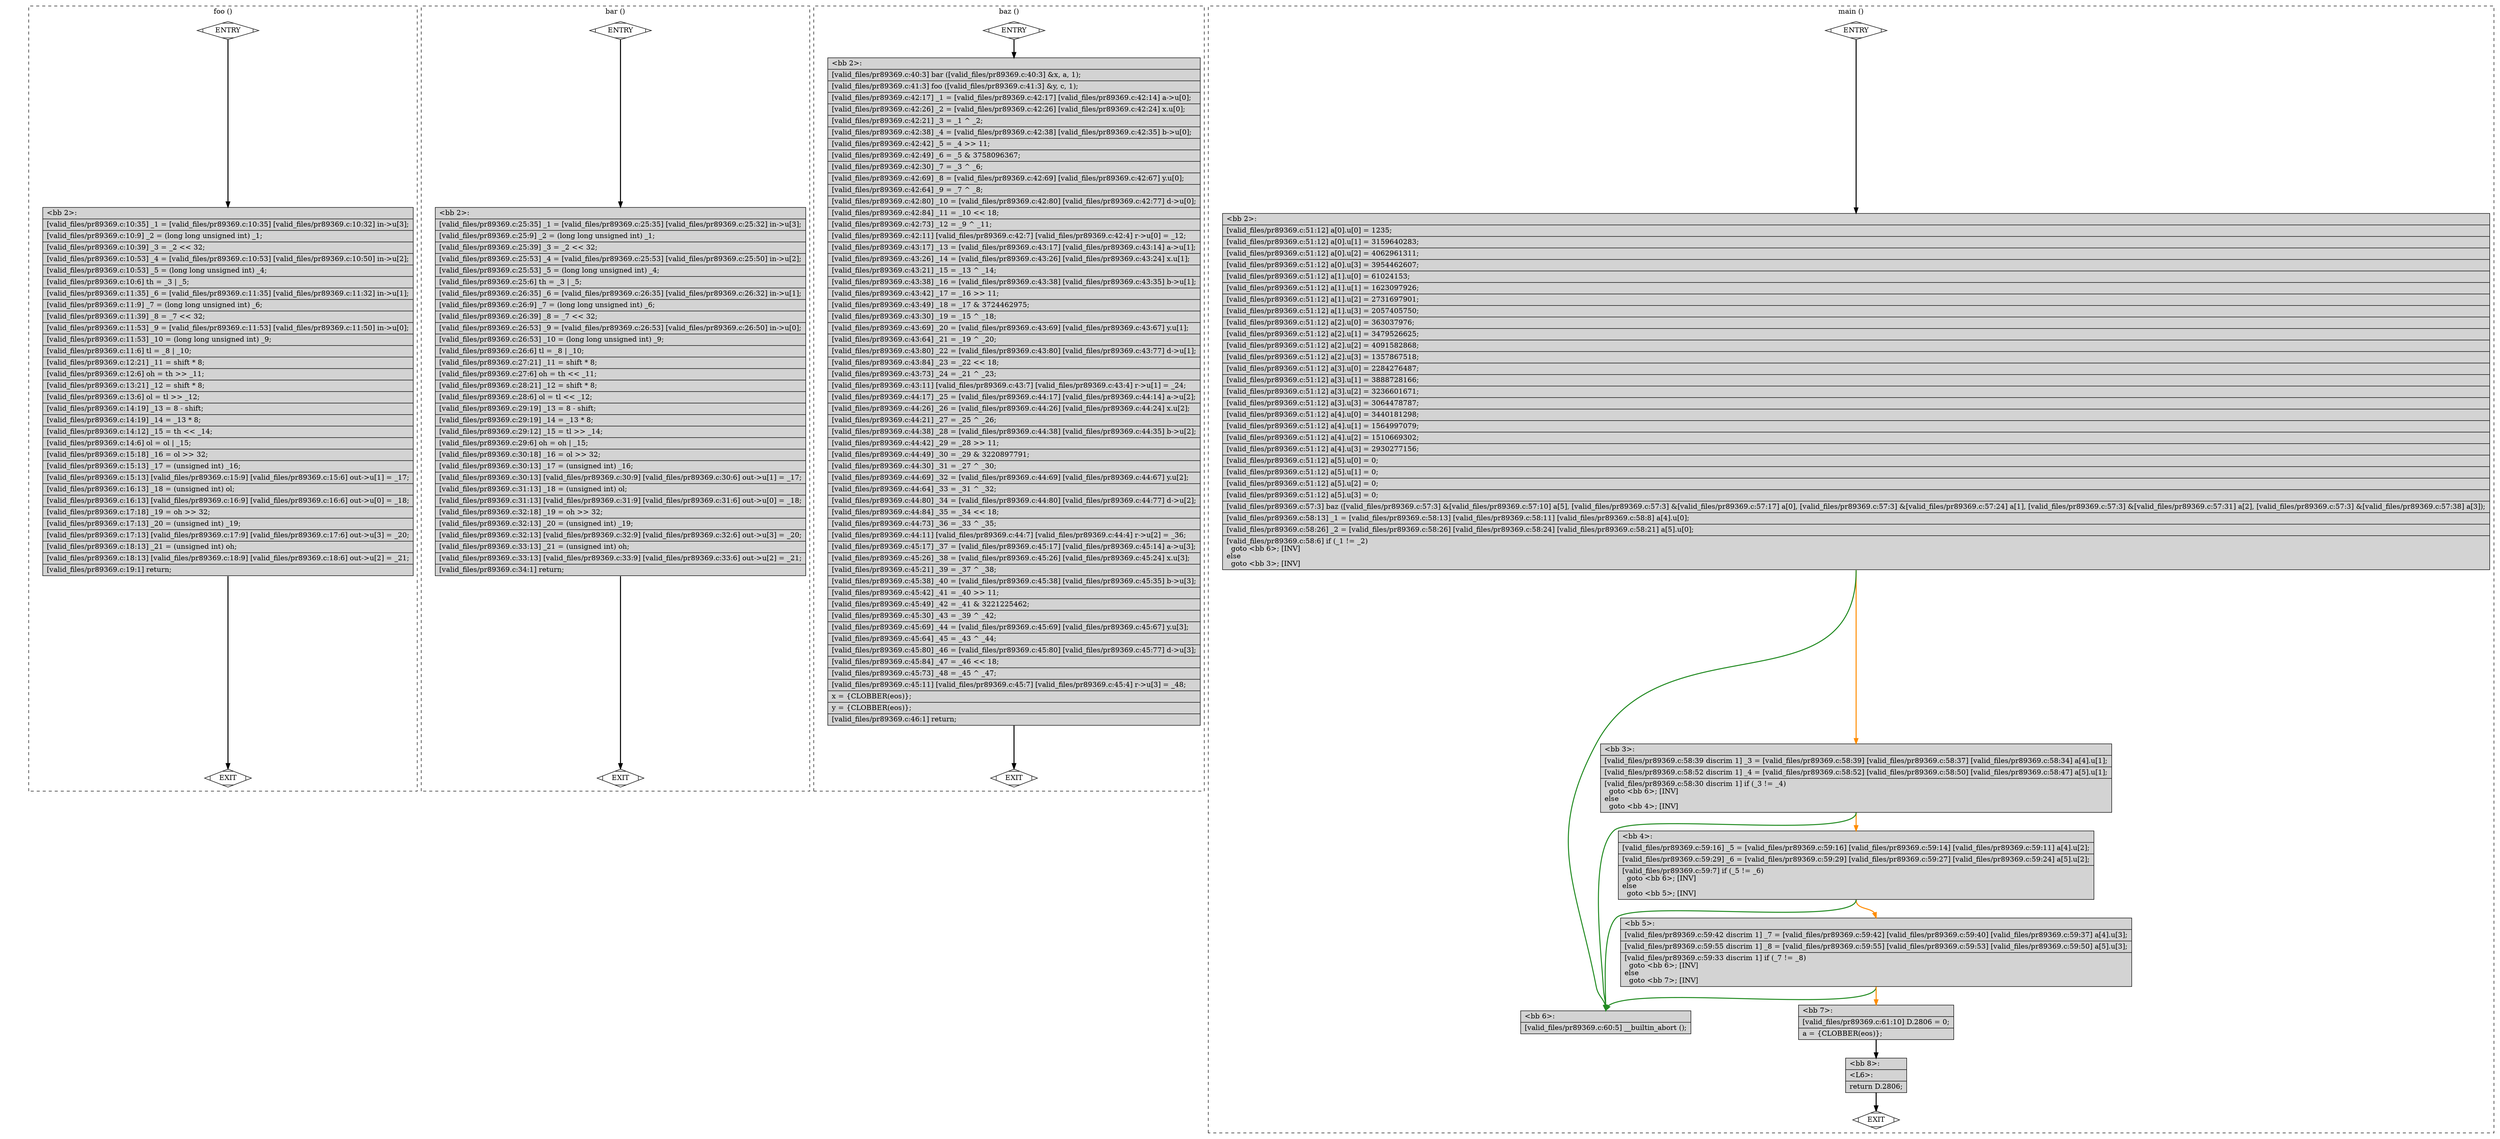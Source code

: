 digraph "a-pr89369.c.015t.cfg" {
overlap=false;
subgraph "cluster_foo" {
	style="dashed";
	color="black";
	label="foo ()";
	fn_0_basic_block_0 [shape=Mdiamond,style=filled,fillcolor=white,label="ENTRY"];

	fn_0_basic_block_1 [shape=Mdiamond,style=filled,fillcolor=white,label="EXIT"];

	fn_0_basic_block_2 [shape=record,style=filled,fillcolor=lightgrey,label="{\<bb\ 2\>:\l\
|[valid_files/pr89369.c:10:35]\ _1\ =\ [valid_files/pr89369.c:10:35]\ [valid_files/pr89369.c:10:32]\ in-\>u[3];\l\
|[valid_files/pr89369.c:10:9]\ _2\ =\ (long\ long\ unsigned\ int)\ _1;\l\
|[valid_files/pr89369.c:10:39]\ _3\ =\ _2\ \<\<\ 32;\l\
|[valid_files/pr89369.c:10:53]\ _4\ =\ [valid_files/pr89369.c:10:53]\ [valid_files/pr89369.c:10:50]\ in-\>u[2];\l\
|[valid_files/pr89369.c:10:53]\ _5\ =\ (long\ long\ unsigned\ int)\ _4;\l\
|[valid_files/pr89369.c:10:6]\ th\ =\ _3\ \|\ _5;\l\
|[valid_files/pr89369.c:11:35]\ _6\ =\ [valid_files/pr89369.c:11:35]\ [valid_files/pr89369.c:11:32]\ in-\>u[1];\l\
|[valid_files/pr89369.c:11:9]\ _7\ =\ (long\ long\ unsigned\ int)\ _6;\l\
|[valid_files/pr89369.c:11:39]\ _8\ =\ _7\ \<\<\ 32;\l\
|[valid_files/pr89369.c:11:53]\ _9\ =\ [valid_files/pr89369.c:11:53]\ [valid_files/pr89369.c:11:50]\ in-\>u[0];\l\
|[valid_files/pr89369.c:11:53]\ _10\ =\ (long\ long\ unsigned\ int)\ _9;\l\
|[valid_files/pr89369.c:11:6]\ tl\ =\ _8\ \|\ _10;\l\
|[valid_files/pr89369.c:12:21]\ _11\ =\ shift\ *\ 8;\l\
|[valid_files/pr89369.c:12:6]\ oh\ =\ th\ \>\>\ _11;\l\
|[valid_files/pr89369.c:13:21]\ _12\ =\ shift\ *\ 8;\l\
|[valid_files/pr89369.c:13:6]\ ol\ =\ tl\ \>\>\ _12;\l\
|[valid_files/pr89369.c:14:19]\ _13\ =\ 8\ -\ shift;\l\
|[valid_files/pr89369.c:14:19]\ _14\ =\ _13\ *\ 8;\l\
|[valid_files/pr89369.c:14:12]\ _15\ =\ th\ \<\<\ _14;\l\
|[valid_files/pr89369.c:14:6]\ ol\ =\ ol\ \|\ _15;\l\
|[valid_files/pr89369.c:15:18]\ _16\ =\ ol\ \>\>\ 32;\l\
|[valid_files/pr89369.c:15:13]\ _17\ =\ (unsigned\ int)\ _16;\l\
|[valid_files/pr89369.c:15:13]\ [valid_files/pr89369.c:15:9]\ [valid_files/pr89369.c:15:6]\ out-\>u[1]\ =\ _17;\l\
|[valid_files/pr89369.c:16:13]\ _18\ =\ (unsigned\ int)\ ol;\l\
|[valid_files/pr89369.c:16:13]\ [valid_files/pr89369.c:16:9]\ [valid_files/pr89369.c:16:6]\ out-\>u[0]\ =\ _18;\l\
|[valid_files/pr89369.c:17:18]\ _19\ =\ oh\ \>\>\ 32;\l\
|[valid_files/pr89369.c:17:13]\ _20\ =\ (unsigned\ int)\ _19;\l\
|[valid_files/pr89369.c:17:13]\ [valid_files/pr89369.c:17:9]\ [valid_files/pr89369.c:17:6]\ out-\>u[3]\ =\ _20;\l\
|[valid_files/pr89369.c:18:13]\ _21\ =\ (unsigned\ int)\ oh;\l\
|[valid_files/pr89369.c:18:13]\ [valid_files/pr89369.c:18:9]\ [valid_files/pr89369.c:18:6]\ out-\>u[2]\ =\ _21;\l\
|[valid_files/pr89369.c:19:1]\ return;\l\
}"];

	fn_0_basic_block_0:s -> fn_0_basic_block_2:n [style="solid,bold",color=black,weight=100,constraint=true];
	fn_0_basic_block_2:s -> fn_0_basic_block_1:n [style="solid,bold",color=black,weight=10,constraint=true];
	fn_0_basic_block_0:s -> fn_0_basic_block_1:n [style="invis",constraint=true];
}
subgraph "cluster_bar" {
	style="dashed";
	color="black";
	label="bar ()";
	fn_1_basic_block_0 [shape=Mdiamond,style=filled,fillcolor=white,label="ENTRY"];

	fn_1_basic_block_1 [shape=Mdiamond,style=filled,fillcolor=white,label="EXIT"];

	fn_1_basic_block_2 [shape=record,style=filled,fillcolor=lightgrey,label="{\<bb\ 2\>:\l\
|[valid_files/pr89369.c:25:35]\ _1\ =\ [valid_files/pr89369.c:25:35]\ [valid_files/pr89369.c:25:32]\ in-\>u[3];\l\
|[valid_files/pr89369.c:25:9]\ _2\ =\ (long\ long\ unsigned\ int)\ _1;\l\
|[valid_files/pr89369.c:25:39]\ _3\ =\ _2\ \<\<\ 32;\l\
|[valid_files/pr89369.c:25:53]\ _4\ =\ [valid_files/pr89369.c:25:53]\ [valid_files/pr89369.c:25:50]\ in-\>u[2];\l\
|[valid_files/pr89369.c:25:53]\ _5\ =\ (long\ long\ unsigned\ int)\ _4;\l\
|[valid_files/pr89369.c:25:6]\ th\ =\ _3\ \|\ _5;\l\
|[valid_files/pr89369.c:26:35]\ _6\ =\ [valid_files/pr89369.c:26:35]\ [valid_files/pr89369.c:26:32]\ in-\>u[1];\l\
|[valid_files/pr89369.c:26:9]\ _7\ =\ (long\ long\ unsigned\ int)\ _6;\l\
|[valid_files/pr89369.c:26:39]\ _8\ =\ _7\ \<\<\ 32;\l\
|[valid_files/pr89369.c:26:53]\ _9\ =\ [valid_files/pr89369.c:26:53]\ [valid_files/pr89369.c:26:50]\ in-\>u[0];\l\
|[valid_files/pr89369.c:26:53]\ _10\ =\ (long\ long\ unsigned\ int)\ _9;\l\
|[valid_files/pr89369.c:26:6]\ tl\ =\ _8\ \|\ _10;\l\
|[valid_files/pr89369.c:27:21]\ _11\ =\ shift\ *\ 8;\l\
|[valid_files/pr89369.c:27:6]\ oh\ =\ th\ \<\<\ _11;\l\
|[valid_files/pr89369.c:28:21]\ _12\ =\ shift\ *\ 8;\l\
|[valid_files/pr89369.c:28:6]\ ol\ =\ tl\ \<\<\ _12;\l\
|[valid_files/pr89369.c:29:19]\ _13\ =\ 8\ -\ shift;\l\
|[valid_files/pr89369.c:29:19]\ _14\ =\ _13\ *\ 8;\l\
|[valid_files/pr89369.c:29:12]\ _15\ =\ tl\ \>\>\ _14;\l\
|[valid_files/pr89369.c:29:6]\ oh\ =\ oh\ \|\ _15;\l\
|[valid_files/pr89369.c:30:18]\ _16\ =\ ol\ \>\>\ 32;\l\
|[valid_files/pr89369.c:30:13]\ _17\ =\ (unsigned\ int)\ _16;\l\
|[valid_files/pr89369.c:30:13]\ [valid_files/pr89369.c:30:9]\ [valid_files/pr89369.c:30:6]\ out-\>u[1]\ =\ _17;\l\
|[valid_files/pr89369.c:31:13]\ _18\ =\ (unsigned\ int)\ ol;\l\
|[valid_files/pr89369.c:31:13]\ [valid_files/pr89369.c:31:9]\ [valid_files/pr89369.c:31:6]\ out-\>u[0]\ =\ _18;\l\
|[valid_files/pr89369.c:32:18]\ _19\ =\ oh\ \>\>\ 32;\l\
|[valid_files/pr89369.c:32:13]\ _20\ =\ (unsigned\ int)\ _19;\l\
|[valid_files/pr89369.c:32:13]\ [valid_files/pr89369.c:32:9]\ [valid_files/pr89369.c:32:6]\ out-\>u[3]\ =\ _20;\l\
|[valid_files/pr89369.c:33:13]\ _21\ =\ (unsigned\ int)\ oh;\l\
|[valid_files/pr89369.c:33:13]\ [valid_files/pr89369.c:33:9]\ [valid_files/pr89369.c:33:6]\ out-\>u[2]\ =\ _21;\l\
|[valid_files/pr89369.c:34:1]\ return;\l\
}"];

	fn_1_basic_block_0:s -> fn_1_basic_block_2:n [style="solid,bold",color=black,weight=100,constraint=true];
	fn_1_basic_block_2:s -> fn_1_basic_block_1:n [style="solid,bold",color=black,weight=10,constraint=true];
	fn_1_basic_block_0:s -> fn_1_basic_block_1:n [style="invis",constraint=true];
}
subgraph "cluster_baz" {
	style="dashed";
	color="black";
	label="baz ()";
	fn_2_basic_block_0 [shape=Mdiamond,style=filled,fillcolor=white,label="ENTRY"];

	fn_2_basic_block_1 [shape=Mdiamond,style=filled,fillcolor=white,label="EXIT"];

	fn_2_basic_block_2 [shape=record,style=filled,fillcolor=lightgrey,label="{\<bb\ 2\>:\l\
|[valid_files/pr89369.c:40:3]\ bar\ ([valid_files/pr89369.c:40:3]\ &x,\ a,\ 1);\l\
|[valid_files/pr89369.c:41:3]\ foo\ ([valid_files/pr89369.c:41:3]\ &y,\ c,\ 1);\l\
|[valid_files/pr89369.c:42:17]\ _1\ =\ [valid_files/pr89369.c:42:17]\ [valid_files/pr89369.c:42:14]\ a-\>u[0];\l\
|[valid_files/pr89369.c:42:26]\ _2\ =\ [valid_files/pr89369.c:42:26]\ [valid_files/pr89369.c:42:24]\ x.u[0];\l\
|[valid_files/pr89369.c:42:21]\ _3\ =\ _1\ ^\ _2;\l\
|[valid_files/pr89369.c:42:38]\ _4\ =\ [valid_files/pr89369.c:42:38]\ [valid_files/pr89369.c:42:35]\ b-\>u[0];\l\
|[valid_files/pr89369.c:42:42]\ _5\ =\ _4\ \>\>\ 11;\l\
|[valid_files/pr89369.c:42:49]\ _6\ =\ _5\ &\ 3758096367;\l\
|[valid_files/pr89369.c:42:30]\ _7\ =\ _3\ ^\ _6;\l\
|[valid_files/pr89369.c:42:69]\ _8\ =\ [valid_files/pr89369.c:42:69]\ [valid_files/pr89369.c:42:67]\ y.u[0];\l\
|[valid_files/pr89369.c:42:64]\ _9\ =\ _7\ ^\ _8;\l\
|[valid_files/pr89369.c:42:80]\ _10\ =\ [valid_files/pr89369.c:42:80]\ [valid_files/pr89369.c:42:77]\ d-\>u[0];\l\
|[valid_files/pr89369.c:42:84]\ _11\ =\ _10\ \<\<\ 18;\l\
|[valid_files/pr89369.c:42:73]\ _12\ =\ _9\ ^\ _11;\l\
|[valid_files/pr89369.c:42:11]\ [valid_files/pr89369.c:42:7]\ [valid_files/pr89369.c:42:4]\ r-\>u[0]\ =\ _12;\l\
|[valid_files/pr89369.c:43:17]\ _13\ =\ [valid_files/pr89369.c:43:17]\ [valid_files/pr89369.c:43:14]\ a-\>u[1];\l\
|[valid_files/pr89369.c:43:26]\ _14\ =\ [valid_files/pr89369.c:43:26]\ [valid_files/pr89369.c:43:24]\ x.u[1];\l\
|[valid_files/pr89369.c:43:21]\ _15\ =\ _13\ ^\ _14;\l\
|[valid_files/pr89369.c:43:38]\ _16\ =\ [valid_files/pr89369.c:43:38]\ [valid_files/pr89369.c:43:35]\ b-\>u[1];\l\
|[valid_files/pr89369.c:43:42]\ _17\ =\ _16\ \>\>\ 11;\l\
|[valid_files/pr89369.c:43:49]\ _18\ =\ _17\ &\ 3724462975;\l\
|[valid_files/pr89369.c:43:30]\ _19\ =\ _15\ ^\ _18;\l\
|[valid_files/pr89369.c:43:69]\ _20\ =\ [valid_files/pr89369.c:43:69]\ [valid_files/pr89369.c:43:67]\ y.u[1];\l\
|[valid_files/pr89369.c:43:64]\ _21\ =\ _19\ ^\ _20;\l\
|[valid_files/pr89369.c:43:80]\ _22\ =\ [valid_files/pr89369.c:43:80]\ [valid_files/pr89369.c:43:77]\ d-\>u[1];\l\
|[valid_files/pr89369.c:43:84]\ _23\ =\ _22\ \<\<\ 18;\l\
|[valid_files/pr89369.c:43:73]\ _24\ =\ _21\ ^\ _23;\l\
|[valid_files/pr89369.c:43:11]\ [valid_files/pr89369.c:43:7]\ [valid_files/pr89369.c:43:4]\ r-\>u[1]\ =\ _24;\l\
|[valid_files/pr89369.c:44:17]\ _25\ =\ [valid_files/pr89369.c:44:17]\ [valid_files/pr89369.c:44:14]\ a-\>u[2];\l\
|[valid_files/pr89369.c:44:26]\ _26\ =\ [valid_files/pr89369.c:44:26]\ [valid_files/pr89369.c:44:24]\ x.u[2];\l\
|[valid_files/pr89369.c:44:21]\ _27\ =\ _25\ ^\ _26;\l\
|[valid_files/pr89369.c:44:38]\ _28\ =\ [valid_files/pr89369.c:44:38]\ [valid_files/pr89369.c:44:35]\ b-\>u[2];\l\
|[valid_files/pr89369.c:44:42]\ _29\ =\ _28\ \>\>\ 11;\l\
|[valid_files/pr89369.c:44:49]\ _30\ =\ _29\ &\ 3220897791;\l\
|[valid_files/pr89369.c:44:30]\ _31\ =\ _27\ ^\ _30;\l\
|[valid_files/pr89369.c:44:69]\ _32\ =\ [valid_files/pr89369.c:44:69]\ [valid_files/pr89369.c:44:67]\ y.u[2];\l\
|[valid_files/pr89369.c:44:64]\ _33\ =\ _31\ ^\ _32;\l\
|[valid_files/pr89369.c:44:80]\ _34\ =\ [valid_files/pr89369.c:44:80]\ [valid_files/pr89369.c:44:77]\ d-\>u[2];\l\
|[valid_files/pr89369.c:44:84]\ _35\ =\ _34\ \<\<\ 18;\l\
|[valid_files/pr89369.c:44:73]\ _36\ =\ _33\ ^\ _35;\l\
|[valid_files/pr89369.c:44:11]\ [valid_files/pr89369.c:44:7]\ [valid_files/pr89369.c:44:4]\ r-\>u[2]\ =\ _36;\l\
|[valid_files/pr89369.c:45:17]\ _37\ =\ [valid_files/pr89369.c:45:17]\ [valid_files/pr89369.c:45:14]\ a-\>u[3];\l\
|[valid_files/pr89369.c:45:26]\ _38\ =\ [valid_files/pr89369.c:45:26]\ [valid_files/pr89369.c:45:24]\ x.u[3];\l\
|[valid_files/pr89369.c:45:21]\ _39\ =\ _37\ ^\ _38;\l\
|[valid_files/pr89369.c:45:38]\ _40\ =\ [valid_files/pr89369.c:45:38]\ [valid_files/pr89369.c:45:35]\ b-\>u[3];\l\
|[valid_files/pr89369.c:45:42]\ _41\ =\ _40\ \>\>\ 11;\l\
|[valid_files/pr89369.c:45:49]\ _42\ =\ _41\ &\ 3221225462;\l\
|[valid_files/pr89369.c:45:30]\ _43\ =\ _39\ ^\ _42;\l\
|[valid_files/pr89369.c:45:69]\ _44\ =\ [valid_files/pr89369.c:45:69]\ [valid_files/pr89369.c:45:67]\ y.u[3];\l\
|[valid_files/pr89369.c:45:64]\ _45\ =\ _43\ ^\ _44;\l\
|[valid_files/pr89369.c:45:80]\ _46\ =\ [valid_files/pr89369.c:45:80]\ [valid_files/pr89369.c:45:77]\ d-\>u[3];\l\
|[valid_files/pr89369.c:45:84]\ _47\ =\ _46\ \<\<\ 18;\l\
|[valid_files/pr89369.c:45:73]\ _48\ =\ _45\ ^\ _47;\l\
|[valid_files/pr89369.c:45:11]\ [valid_files/pr89369.c:45:7]\ [valid_files/pr89369.c:45:4]\ r-\>u[3]\ =\ _48;\l\
|x\ =\ \{CLOBBER(eos)\};\l\
|y\ =\ \{CLOBBER(eos)\};\l\
|[valid_files/pr89369.c:46:1]\ return;\l\
}"];

	fn_2_basic_block_0:s -> fn_2_basic_block_2:n [style="solid,bold",color=black,weight=100,constraint=true];
	fn_2_basic_block_2:s -> fn_2_basic_block_1:n [style="solid,bold",color=black,weight=10,constraint=true];
	fn_2_basic_block_0:s -> fn_2_basic_block_1:n [style="invis",constraint=true];
}
subgraph "cluster_main" {
	style="dashed";
	color="black";
	label="main ()";
	fn_3_basic_block_0 [shape=Mdiamond,style=filled,fillcolor=white,label="ENTRY"];

	fn_3_basic_block_1 [shape=Mdiamond,style=filled,fillcolor=white,label="EXIT"];

	fn_3_basic_block_2 [shape=record,style=filled,fillcolor=lightgrey,label="{\<bb\ 2\>:\l\
|[valid_files/pr89369.c:51:12]\ a[0].u[0]\ =\ 1235;\l\
|[valid_files/pr89369.c:51:12]\ a[0].u[1]\ =\ 3159640283;\l\
|[valid_files/pr89369.c:51:12]\ a[0].u[2]\ =\ 4062961311;\l\
|[valid_files/pr89369.c:51:12]\ a[0].u[3]\ =\ 3954462607;\l\
|[valid_files/pr89369.c:51:12]\ a[1].u[0]\ =\ 61024153;\l\
|[valid_files/pr89369.c:51:12]\ a[1].u[1]\ =\ 1623097926;\l\
|[valid_files/pr89369.c:51:12]\ a[1].u[2]\ =\ 2731697901;\l\
|[valid_files/pr89369.c:51:12]\ a[1].u[3]\ =\ 2057405750;\l\
|[valid_files/pr89369.c:51:12]\ a[2].u[0]\ =\ 363037976;\l\
|[valid_files/pr89369.c:51:12]\ a[2].u[1]\ =\ 3479526625;\l\
|[valid_files/pr89369.c:51:12]\ a[2].u[2]\ =\ 4091582868;\l\
|[valid_files/pr89369.c:51:12]\ a[2].u[3]\ =\ 1357867518;\l\
|[valid_files/pr89369.c:51:12]\ a[3].u[0]\ =\ 2284276487;\l\
|[valid_files/pr89369.c:51:12]\ a[3].u[1]\ =\ 3888728166;\l\
|[valid_files/pr89369.c:51:12]\ a[3].u[2]\ =\ 3236601671;\l\
|[valid_files/pr89369.c:51:12]\ a[3].u[3]\ =\ 3064478787;\l\
|[valid_files/pr89369.c:51:12]\ a[4].u[0]\ =\ 3440181298;\l\
|[valid_files/pr89369.c:51:12]\ a[4].u[1]\ =\ 1564997079;\l\
|[valid_files/pr89369.c:51:12]\ a[4].u[2]\ =\ 1510669302;\l\
|[valid_files/pr89369.c:51:12]\ a[4].u[3]\ =\ 2930277156;\l\
|[valid_files/pr89369.c:51:12]\ a[5].u[0]\ =\ 0;\l\
|[valid_files/pr89369.c:51:12]\ a[5].u[1]\ =\ 0;\l\
|[valid_files/pr89369.c:51:12]\ a[5].u[2]\ =\ 0;\l\
|[valid_files/pr89369.c:51:12]\ a[5].u[3]\ =\ 0;\l\
|[valid_files/pr89369.c:57:3]\ baz\ ([valid_files/pr89369.c:57:3]\ &[valid_files/pr89369.c:57:10]\ a[5],\ [valid_files/pr89369.c:57:3]\ &[valid_files/pr89369.c:57:17]\ a[0],\ [valid_files/pr89369.c:57:3]\ &[valid_files/pr89369.c:57:24]\ a[1],\ [valid_files/pr89369.c:57:3]\ &[valid_files/pr89369.c:57:31]\ a[2],\ [valid_files/pr89369.c:57:3]\ &[valid_files/pr89369.c:57:38]\ a[3]);\l\
|[valid_files/pr89369.c:58:13]\ _1\ =\ [valid_files/pr89369.c:58:13]\ [valid_files/pr89369.c:58:11]\ [valid_files/pr89369.c:58:8]\ a[4].u[0];\l\
|[valid_files/pr89369.c:58:26]\ _2\ =\ [valid_files/pr89369.c:58:26]\ [valid_files/pr89369.c:58:24]\ [valid_files/pr89369.c:58:21]\ a[5].u[0];\l\
|[valid_files/pr89369.c:58:6]\ if\ (_1\ !=\ _2)\l\
\ \ goto\ \<bb\ 6\>;\ [INV]\l\
else\l\
\ \ goto\ \<bb\ 3\>;\ [INV]\l\
}"];

	fn_3_basic_block_3 [shape=record,style=filled,fillcolor=lightgrey,label="{\<bb\ 3\>:\l\
|[valid_files/pr89369.c:58:39\ discrim\ 1]\ _3\ =\ [valid_files/pr89369.c:58:39]\ [valid_files/pr89369.c:58:37]\ [valid_files/pr89369.c:58:34]\ a[4].u[1];\l\
|[valid_files/pr89369.c:58:52\ discrim\ 1]\ _4\ =\ [valid_files/pr89369.c:58:52]\ [valid_files/pr89369.c:58:50]\ [valid_files/pr89369.c:58:47]\ a[5].u[1];\l\
|[valid_files/pr89369.c:58:30\ discrim\ 1]\ if\ (_3\ !=\ _4)\l\
\ \ goto\ \<bb\ 6\>;\ [INV]\l\
else\l\
\ \ goto\ \<bb\ 4\>;\ [INV]\l\
}"];

	fn_3_basic_block_4 [shape=record,style=filled,fillcolor=lightgrey,label="{\<bb\ 4\>:\l\
|[valid_files/pr89369.c:59:16]\ _5\ =\ [valid_files/pr89369.c:59:16]\ [valid_files/pr89369.c:59:14]\ [valid_files/pr89369.c:59:11]\ a[4].u[2];\l\
|[valid_files/pr89369.c:59:29]\ _6\ =\ [valid_files/pr89369.c:59:29]\ [valid_files/pr89369.c:59:27]\ [valid_files/pr89369.c:59:24]\ a[5].u[2];\l\
|[valid_files/pr89369.c:59:7]\ if\ (_5\ !=\ _6)\l\
\ \ goto\ \<bb\ 6\>;\ [INV]\l\
else\l\
\ \ goto\ \<bb\ 5\>;\ [INV]\l\
}"];

	fn_3_basic_block_5 [shape=record,style=filled,fillcolor=lightgrey,label="{\<bb\ 5\>:\l\
|[valid_files/pr89369.c:59:42\ discrim\ 1]\ _7\ =\ [valid_files/pr89369.c:59:42]\ [valid_files/pr89369.c:59:40]\ [valid_files/pr89369.c:59:37]\ a[4].u[3];\l\
|[valid_files/pr89369.c:59:55\ discrim\ 1]\ _8\ =\ [valid_files/pr89369.c:59:55]\ [valid_files/pr89369.c:59:53]\ [valid_files/pr89369.c:59:50]\ a[5].u[3];\l\
|[valid_files/pr89369.c:59:33\ discrim\ 1]\ if\ (_7\ !=\ _8)\l\
\ \ goto\ \<bb\ 6\>;\ [INV]\l\
else\l\
\ \ goto\ \<bb\ 7\>;\ [INV]\l\
}"];

	fn_3_basic_block_6 [shape=record,style=filled,fillcolor=lightgrey,label="{\<bb\ 6\>:\l\
|[valid_files/pr89369.c:60:5]\ __builtin_abort\ ();\l\
}"];

	fn_3_basic_block_7 [shape=record,style=filled,fillcolor=lightgrey,label="{\<bb\ 7\>:\l\
|[valid_files/pr89369.c:61:10]\ D.2806\ =\ 0;\l\
|a\ =\ \{CLOBBER(eos)\};\l\
}"];

	fn_3_basic_block_8 [shape=record,style=filled,fillcolor=lightgrey,label="{\<bb\ 8\>:\l\
|\<L6\>:\l\
|return\ D.2806;\l\
}"];

	fn_3_basic_block_0:s -> fn_3_basic_block_2:n [style="solid,bold",color=black,weight=100,constraint=true];
	fn_3_basic_block_2:s -> fn_3_basic_block_6:n [style="solid,bold",color=forestgreen,weight=10,constraint=true];
	fn_3_basic_block_2:s -> fn_3_basic_block_3:n [style="solid,bold",color=darkorange,weight=10,constraint=true];
	fn_3_basic_block_3:s -> fn_3_basic_block_6:n [style="solid,bold",color=forestgreen,weight=10,constraint=true];
	fn_3_basic_block_3:s -> fn_3_basic_block_4:n [style="solid,bold",color=darkorange,weight=10,constraint=true];
	fn_3_basic_block_4:s -> fn_3_basic_block_6:n [style="solid,bold",color=forestgreen,weight=10,constraint=true];
	fn_3_basic_block_4:s -> fn_3_basic_block_5:n [style="solid,bold",color=darkorange,weight=10,constraint=true];
	fn_3_basic_block_5:s -> fn_3_basic_block_6:n [style="solid,bold",color=forestgreen,weight=10,constraint=true];
	fn_3_basic_block_5:s -> fn_3_basic_block_7:n [style="solid,bold",color=darkorange,weight=10,constraint=true];
	fn_3_basic_block_7:s -> fn_3_basic_block_8:n [style="solid,bold",color=black,weight=100,constraint=true];
	fn_3_basic_block_8:s -> fn_3_basic_block_1:n [style="solid,bold",color=black,weight=10,constraint=true];
	fn_3_basic_block_0:s -> fn_3_basic_block_1:n [style="invis",constraint=true];
}
}
